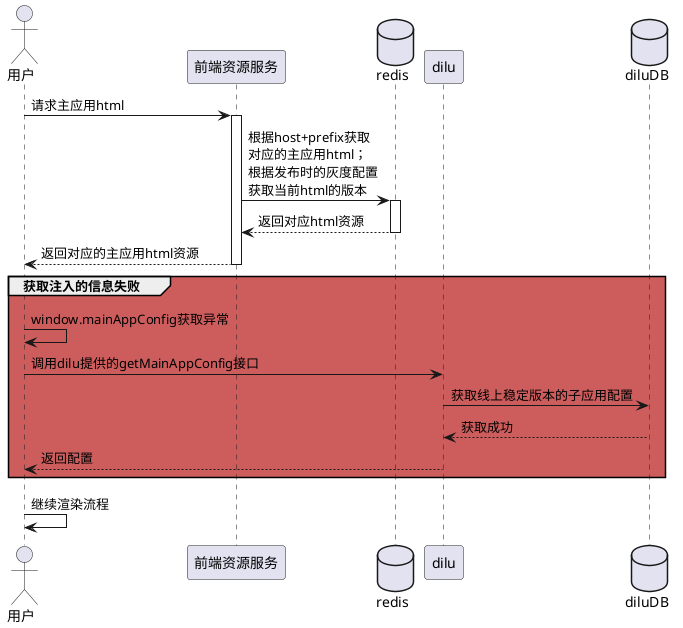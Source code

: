 @startuml 微前端加载时序
!pragma teoz true

actor 用户 as browser
participant 前端资源服务
database redis
participant dilu
database diluDB

browser -> 前端资源服务: 请求主应用html
activate 前端资源服务
前端资源服务 -> redis: 根据host+prefix获取\n对应的主应用html；\n根据发布时的灰度配置\n获取当前html的版本
activate redis
redis --> 前端资源服务: 返回对应html资源
deactivate redis
前端资源服务 --> browser: 返回对应的主应用html资源
deactivate 前端资源服务

group #IndianRed 获取注入的信息失败
browser -> browser: window.mainAppConfig获取异常
browser -> dilu: 调用dilu提供的getMainAppConfig接口
dilu -> diluDB: 获取线上稳定版本的子应用配置
diluDB --> dilu: 获取成功
dilu --> browser: 返回配置
end

browser -> browser: 继续渲染流程



@enduml